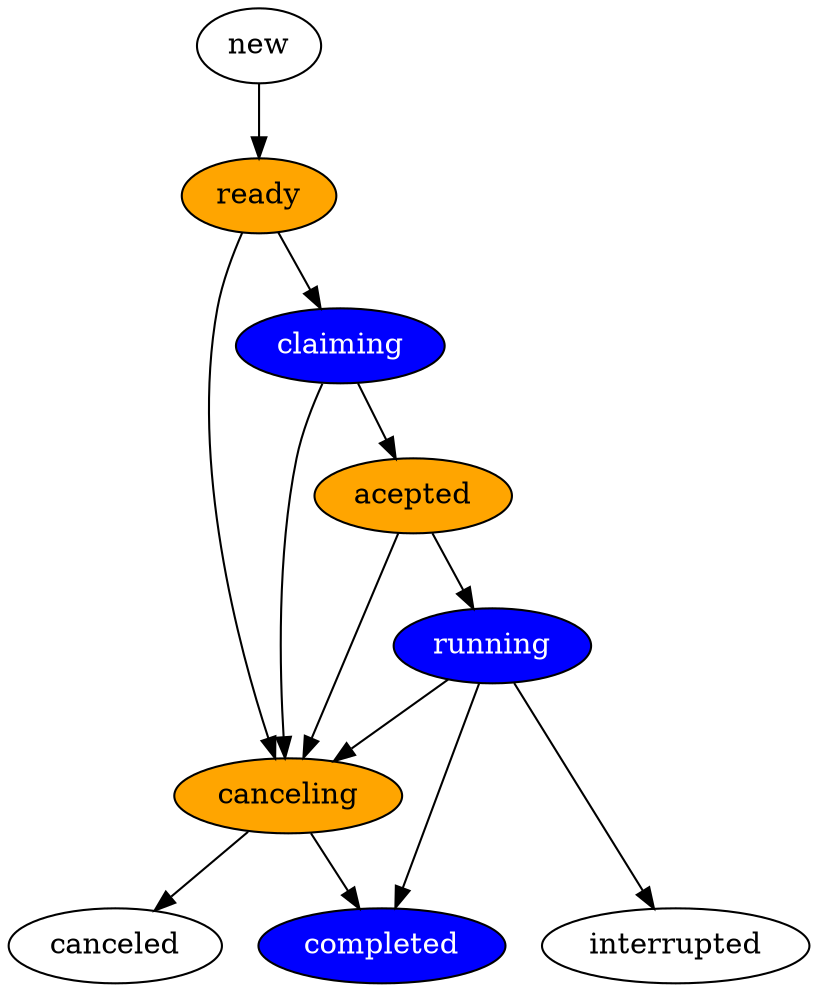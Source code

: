 digraph arbeitspacket {
    new -> ready;
    running -> completed;
    ready-> canceling;
    claiming -> canceling; 
    acepted -> canceling;
    ready -> claiming -> acepted -> running;
    running -> canceling;

    subgraph final {
        rank="same";
        canceled;
        completed;
        interrupted;
    }

    canceling -> canceled;
    canceling -> completed;
    running -> interrupted;


    canceling [style=filled,fillcolor=orange];
    ready [style=filled,fillcolor=orange];
    claiming [style=filled,fillcolor=blue,fontcolor=white];
    acepted [style=filled,fillcolor=orange];
    running [style=filled,fillcolor=blue,fontcolor=white];
    completed [style=filled,fillcolor=blue,fontcolor=white];
}
